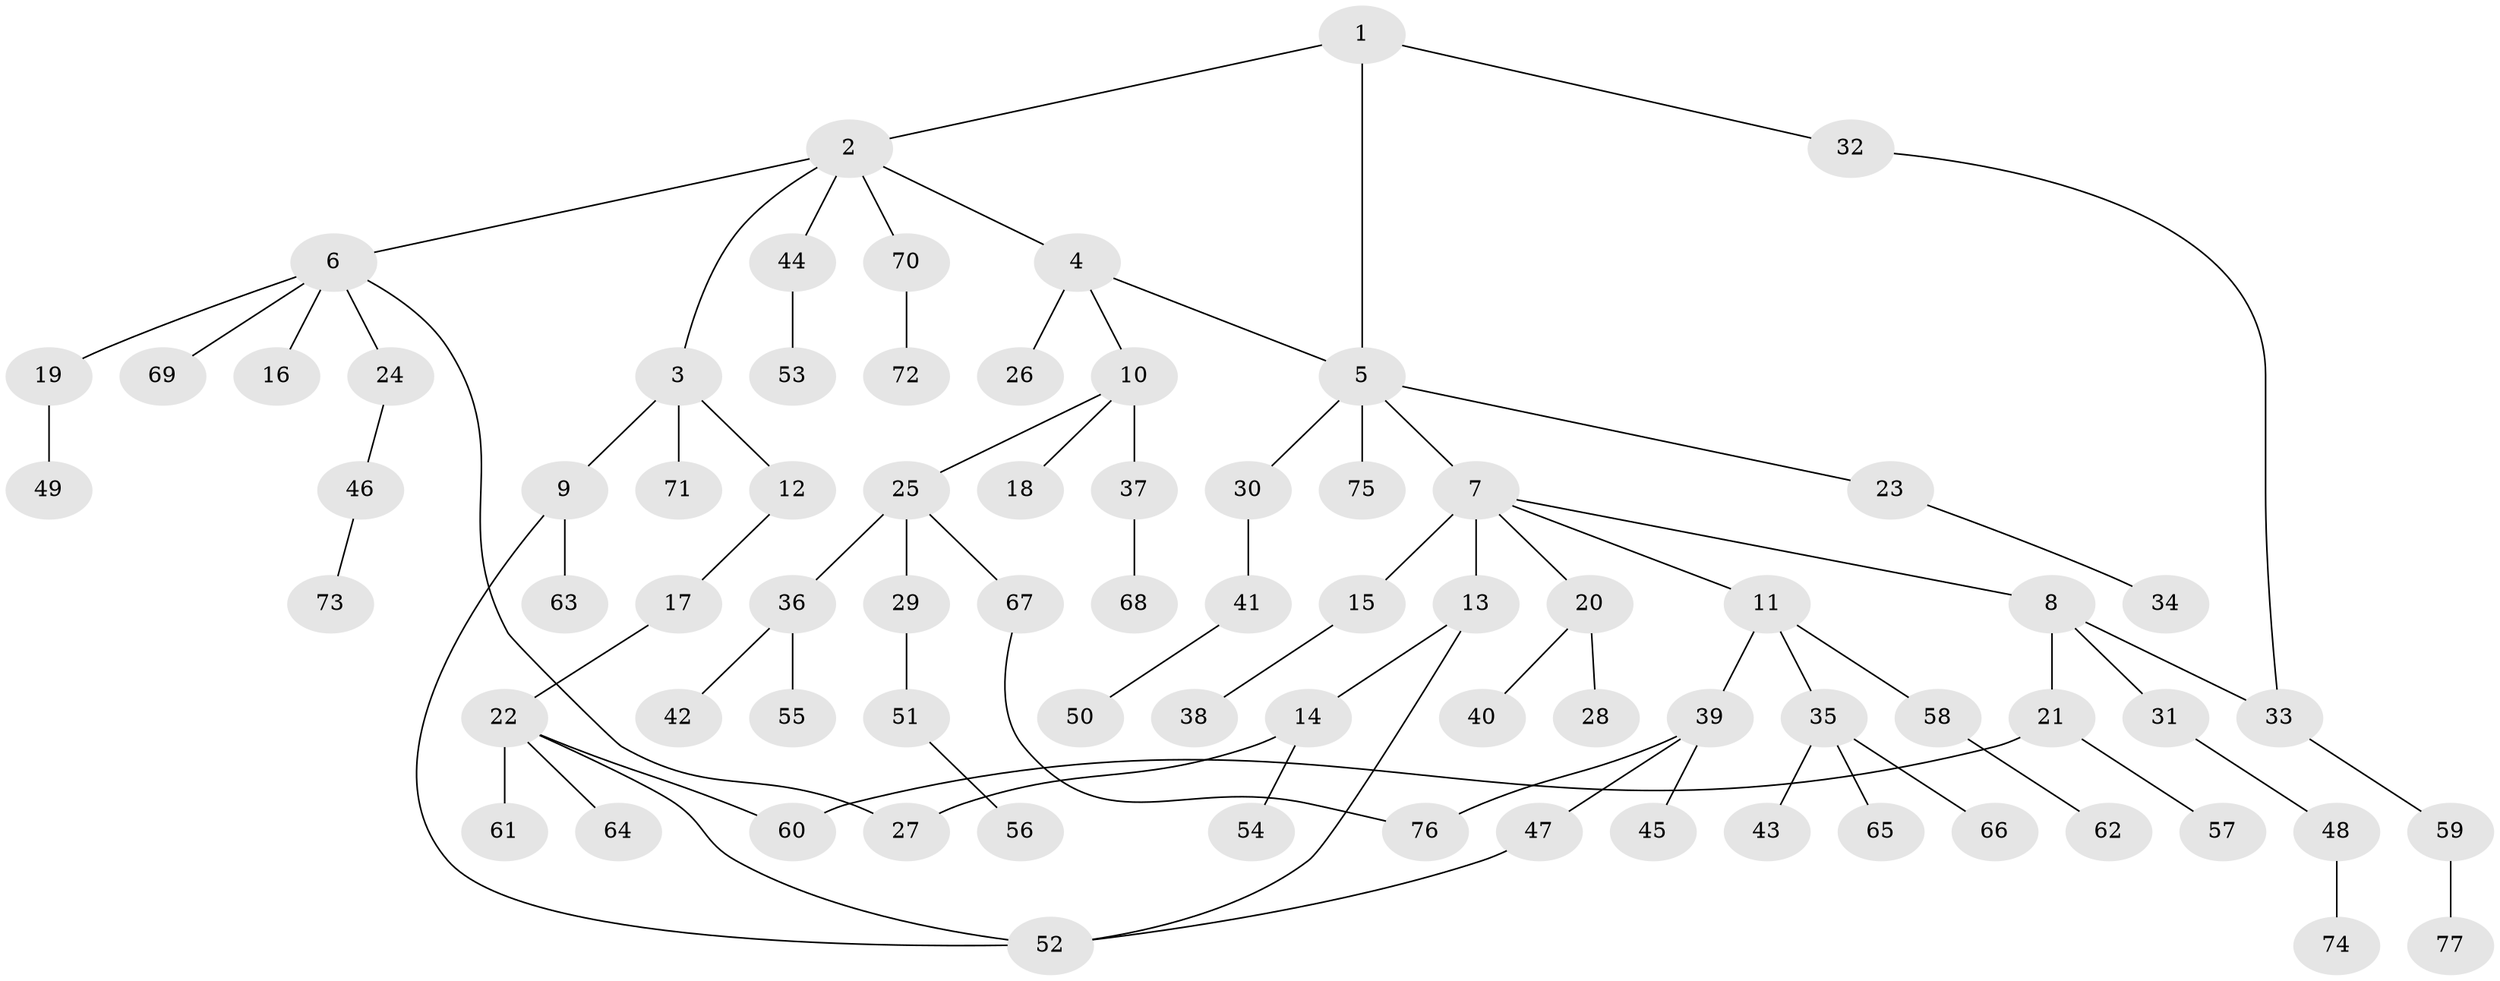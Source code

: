 // Generated by graph-tools (version 1.1) at 2025/01/03/09/25 03:01:08]
// undirected, 77 vertices, 84 edges
graph export_dot {
graph [start="1"]
  node [color=gray90,style=filled];
  1;
  2;
  3;
  4;
  5;
  6;
  7;
  8;
  9;
  10;
  11;
  12;
  13;
  14;
  15;
  16;
  17;
  18;
  19;
  20;
  21;
  22;
  23;
  24;
  25;
  26;
  27;
  28;
  29;
  30;
  31;
  32;
  33;
  34;
  35;
  36;
  37;
  38;
  39;
  40;
  41;
  42;
  43;
  44;
  45;
  46;
  47;
  48;
  49;
  50;
  51;
  52;
  53;
  54;
  55;
  56;
  57;
  58;
  59;
  60;
  61;
  62;
  63;
  64;
  65;
  66;
  67;
  68;
  69;
  70;
  71;
  72;
  73;
  74;
  75;
  76;
  77;
  1 -- 2;
  1 -- 5;
  1 -- 32;
  2 -- 3;
  2 -- 4;
  2 -- 6;
  2 -- 44;
  2 -- 70;
  3 -- 9;
  3 -- 12;
  3 -- 71;
  4 -- 10;
  4 -- 26;
  4 -- 5;
  5 -- 7;
  5 -- 23;
  5 -- 30;
  5 -- 75;
  6 -- 16;
  6 -- 19;
  6 -- 24;
  6 -- 27;
  6 -- 69;
  7 -- 8;
  7 -- 11;
  7 -- 13;
  7 -- 15;
  7 -- 20;
  8 -- 21;
  8 -- 31;
  8 -- 33;
  9 -- 63;
  9 -- 52;
  10 -- 18;
  10 -- 25;
  10 -- 37;
  11 -- 35;
  11 -- 39;
  11 -- 58;
  12 -- 17;
  13 -- 14;
  13 -- 52;
  14 -- 54;
  14 -- 27;
  15 -- 38;
  17 -- 22;
  19 -- 49;
  20 -- 28;
  20 -- 40;
  21 -- 57;
  21 -- 60;
  22 -- 60;
  22 -- 61;
  22 -- 64;
  22 -- 52;
  23 -- 34;
  24 -- 46;
  25 -- 29;
  25 -- 36;
  25 -- 67;
  29 -- 51;
  30 -- 41;
  31 -- 48;
  32 -- 33;
  33 -- 59;
  35 -- 43;
  35 -- 65;
  35 -- 66;
  36 -- 42;
  36 -- 55;
  37 -- 68;
  39 -- 45;
  39 -- 47;
  39 -- 76;
  41 -- 50;
  44 -- 53;
  46 -- 73;
  47 -- 52;
  48 -- 74;
  51 -- 56;
  58 -- 62;
  59 -- 77;
  67 -- 76;
  70 -- 72;
}
